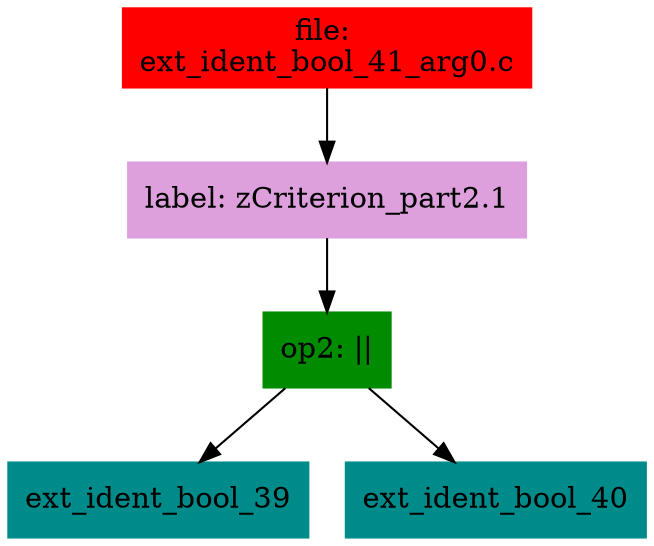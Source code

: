 digraph G {
node [shape=box]

0 [label="file: 
ext_ident_bool_41_arg0.c",color=red, style=filled]
1 [label="label: zCriterion_part2.1",color=plum, style=filled]
0 -> 1
2 [label="op2: ||",color=green4, style=filled]
1 -> 2
3 [label="ext_ident_bool_39",color=cyan4, style=filled]
2 -> 3
10 [label="ext_ident_bool_40",color=cyan4, style=filled]
2 -> 10


}

